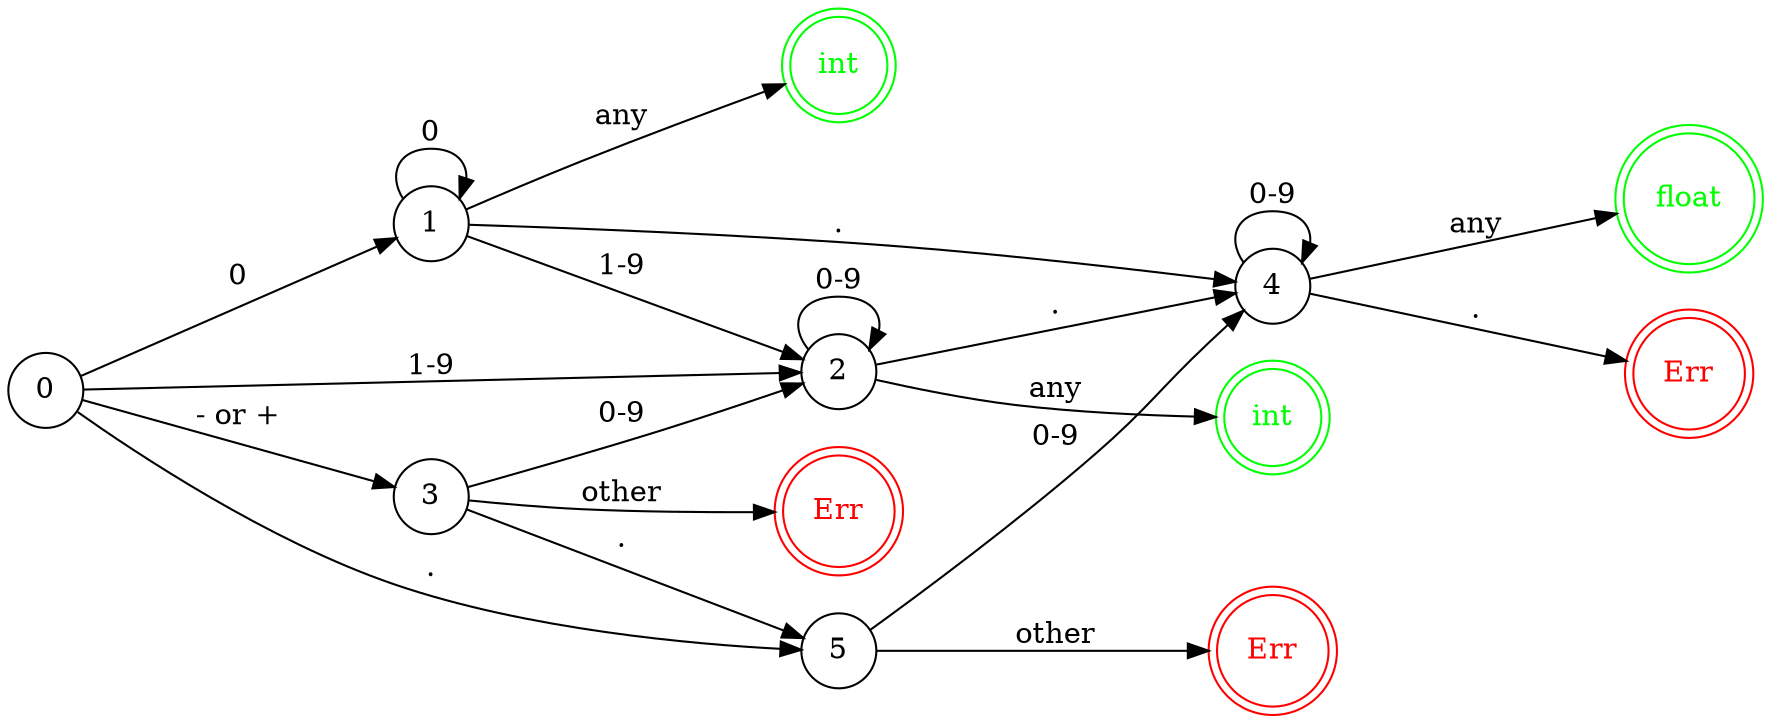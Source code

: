 digraph G {

  rankdir=LR;
  #splines=line;
  ranksep=1.5
  node [shape=circle]
  
  end1,end2,end3[shape=doublecircle, label="int", color=green, fontcolor=green]
  end3[label="float"]
  error1,error2,error3[shape=doublecircle, label="Err", color=red, fontcolor=red]
  
  0->1[label="0"]
  0->2[label="1-9"]
  0->3[label="- or +"]
  0->5[label="."]
  
  1->1[label="0"]
  1->2[label="1-9"]
  1->4[label="."]
  1->end1[label="any"]
  
  2->2[label="0-9"]
  2->4[label="."]
  2->end2[label="any"]
  

  3->2[label="0-9"]
  3->5[label="."]
  3->error1[label="other"]
  
  4->4[label="0-9"]
  4->error2[label="."]
  4->end3[label="any"]
  
  5->4[label="0-9"]
  5->error3[label="other"]
  
}